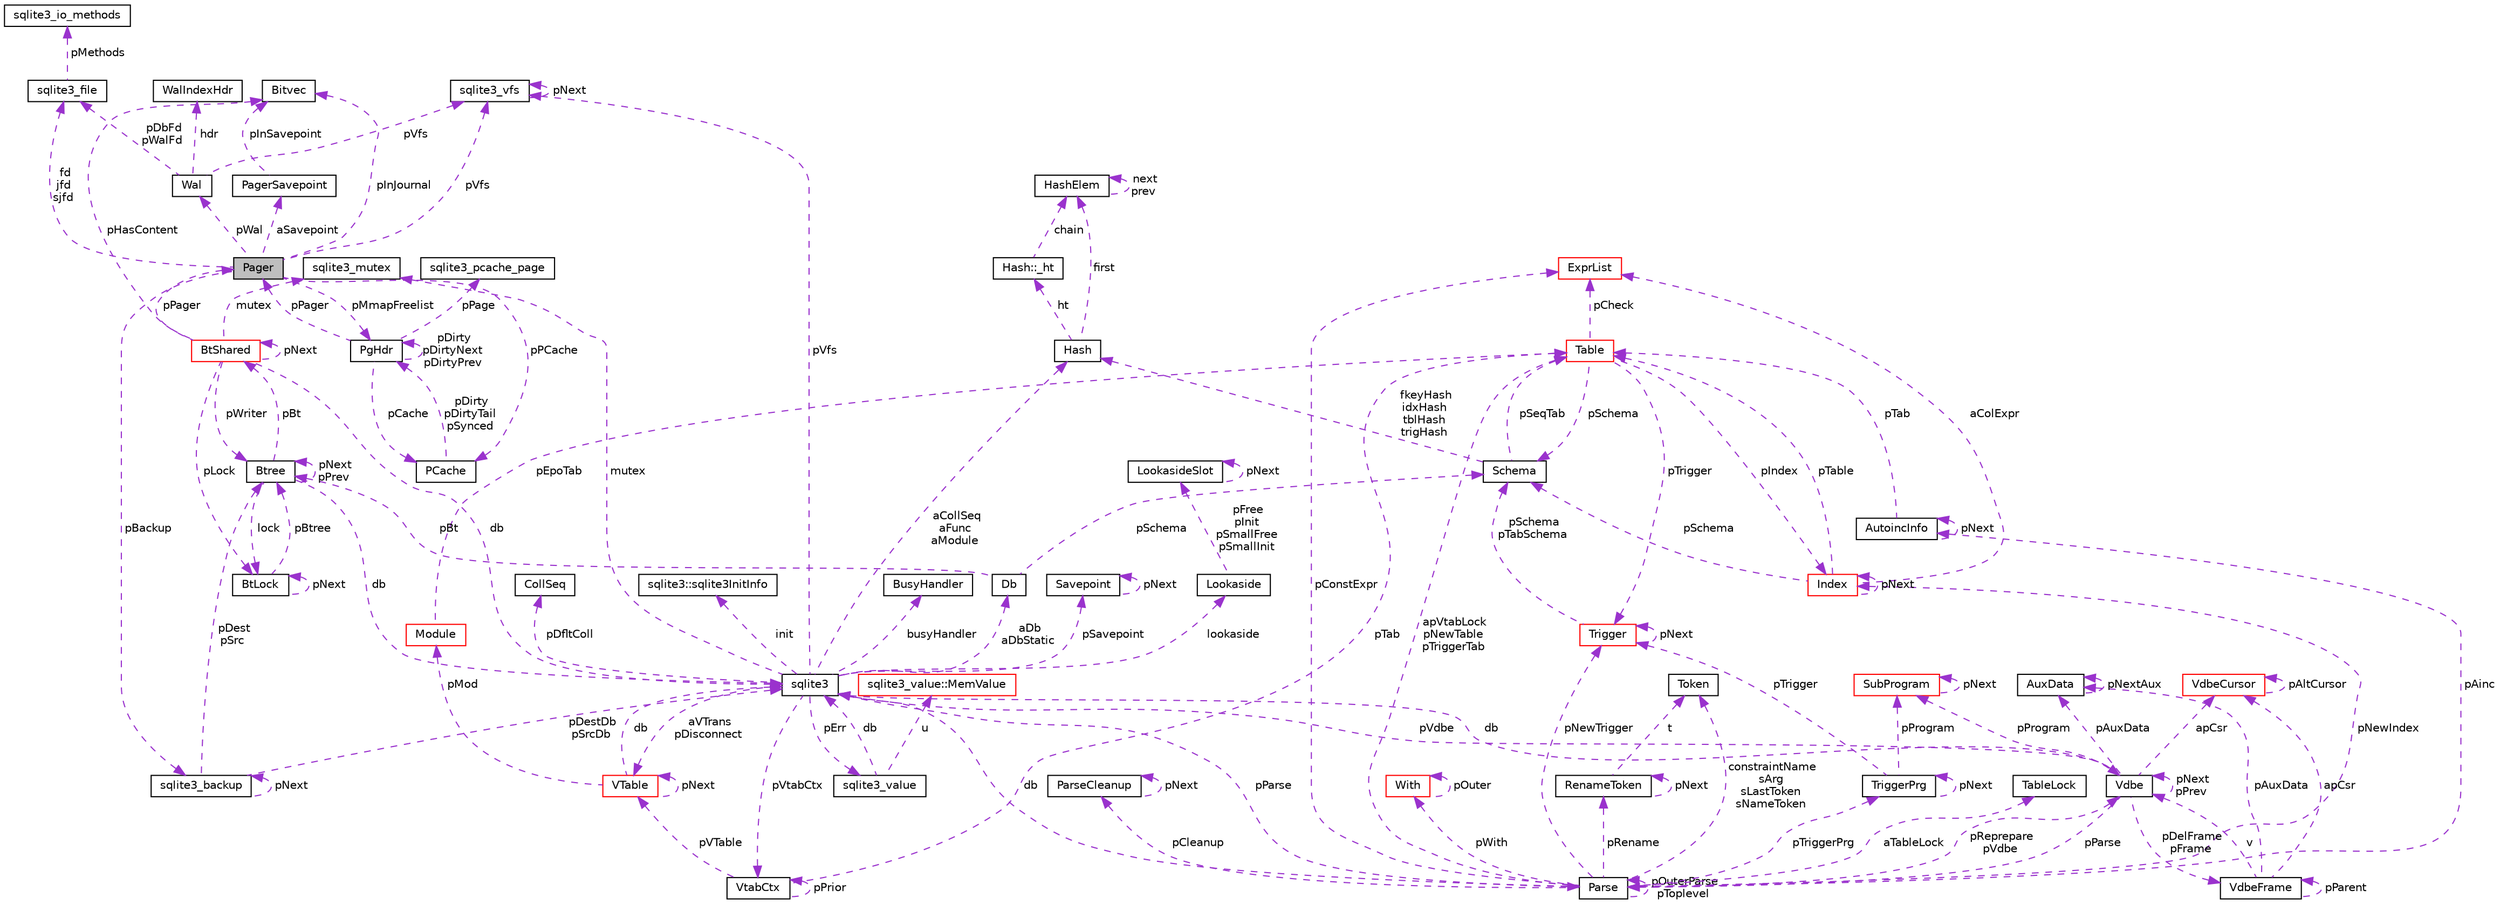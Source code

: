 digraph "Pager"
{
 // LATEX_PDF_SIZE
  edge [fontname="Helvetica",fontsize="10",labelfontname="Helvetica",labelfontsize="10"];
  node [fontname="Helvetica",fontsize="10",shape=record];
  Node1 [label="Pager",height=0.2,width=0.4,color="black", fillcolor="grey75", style="filled", fontcolor="black",tooltip=" "];
  Node2 -> Node1 [dir="back",color="darkorchid3",fontsize="10",style="dashed",label=" pVfs" ,fontname="Helvetica"];
  Node2 [label="sqlite3_vfs",height=0.2,width=0.4,color="black", fillcolor="white", style="filled",URL="$d3/d36/structsqlite3__vfs.html",tooltip=" "];
  Node2 -> Node2 [dir="back",color="darkorchid3",fontsize="10",style="dashed",label=" pNext" ,fontname="Helvetica"];
  Node3 -> Node1 [dir="back",color="darkorchid3",fontsize="10",style="dashed",label=" pInJournal" ,fontname="Helvetica"];
  Node3 [label="Bitvec",height=0.2,width=0.4,color="black", fillcolor="white", style="filled",URL="$db/d1b/sqlite3_8c.html#de/da7/structBitvec",tooltip=" "];
  Node4 -> Node1 [dir="back",color="darkorchid3",fontsize="10",style="dashed",label=" fd\njfd\nsjfd" ,fontname="Helvetica"];
  Node4 [label="sqlite3_file",height=0.2,width=0.4,color="black", fillcolor="white", style="filled",URL="$de/dd3/sqlite3_8h.html#db/db0/structsqlite3__file",tooltip=" "];
  Node5 -> Node4 [dir="back",color="darkorchid3",fontsize="10",style="dashed",label=" pMethods" ,fontname="Helvetica"];
  Node5 [label="sqlite3_io_methods",height=0.2,width=0.4,color="black", fillcolor="white", style="filled",URL="$d9/df3/structsqlite3__io__methods.html",tooltip=" "];
  Node6 -> Node1 [dir="back",color="darkorchid3",fontsize="10",style="dashed",label=" pBackup" ,fontname="Helvetica"];
  Node6 [label="sqlite3_backup",height=0.2,width=0.4,color="black", fillcolor="white", style="filled",URL="$db/d1b/sqlite3_8c.html#d4/da8/structsqlite3__backup",tooltip=" "];
  Node7 -> Node6 [dir="back",color="darkorchid3",fontsize="10",style="dashed",label=" pDestDb\npSrcDb" ,fontname="Helvetica"];
  Node7 [label="sqlite3",height=0.2,width=0.4,color="black", fillcolor="white", style="filled",URL="$d9/dcd/structsqlite3.html",tooltip=" "];
  Node2 -> Node7 [dir="back",color="darkorchid3",fontsize="10",style="dashed",label=" pVfs" ,fontname="Helvetica"];
  Node8 -> Node7 [dir="back",color="darkorchid3",fontsize="10",style="dashed",label=" pVdbe" ,fontname="Helvetica"];
  Node8 [label="Vdbe",height=0.2,width=0.4,color="black", fillcolor="white", style="filled",URL="$db/d1b/sqlite3_8c.html#de/d53/structVdbe",tooltip=" "];
  Node7 -> Node8 [dir="back",color="darkorchid3",fontsize="10",style="dashed",label=" db" ,fontname="Helvetica"];
  Node8 -> Node8 [dir="back",color="darkorchid3",fontsize="10",style="dashed",label=" pNext\npPrev" ,fontname="Helvetica"];
  Node9 -> Node8 [dir="back",color="darkorchid3",fontsize="10",style="dashed",label=" pParse" ,fontname="Helvetica"];
  Node9 [label="Parse",height=0.2,width=0.4,color="black", fillcolor="white", style="filled",URL="$db/d1b/sqlite3_8c.html#db/dbb/structParse",tooltip=" "];
  Node7 -> Node9 [dir="back",color="darkorchid3",fontsize="10",style="dashed",label=" db" ,fontname="Helvetica"];
  Node8 -> Node9 [dir="back",color="darkorchid3",fontsize="10",style="dashed",label=" pReprepare\npVdbe" ,fontname="Helvetica"];
  Node10 -> Node9 [dir="back",color="darkorchid3",fontsize="10",style="dashed",label=" pConstExpr" ,fontname="Helvetica"];
  Node10 [label="ExprList",height=0.2,width=0.4,color="red", fillcolor="white", style="filled",URL="$db/d1b/sqlite3_8c.html#d5/d5c/structExprList",tooltip=" "];
  Node36 -> Node9 [dir="back",color="darkorchid3",fontsize="10",style="dashed",label=" constraintName\nsArg\nsLastToken\nsNameToken" ,fontname="Helvetica"];
  Node36 [label="Token",height=0.2,width=0.4,color="black", fillcolor="white", style="filled",URL="$db/d1b/sqlite3_8c.html#df/dcd/structToken",tooltip=" "];
  Node37 -> Node9 [dir="back",color="darkorchid3",fontsize="10",style="dashed",label=" aTableLock" ,fontname="Helvetica"];
  Node37 [label="TableLock",height=0.2,width=0.4,color="black", fillcolor="white", style="filled",URL="$db/d1b/sqlite3_8c.html#d1/d79/structTableLock",tooltip=" "];
  Node38 -> Node9 [dir="back",color="darkorchid3",fontsize="10",style="dashed",label=" pAinc" ,fontname="Helvetica"];
  Node38 [label="AutoincInfo",height=0.2,width=0.4,color="black", fillcolor="white", style="filled",URL="$db/d1b/sqlite3_8c.html#db/d7b/structAutoincInfo",tooltip=" "];
  Node38 -> Node38 [dir="back",color="darkorchid3",fontsize="10",style="dashed",label=" pNext" ,fontname="Helvetica"];
  Node15 -> Node38 [dir="back",color="darkorchid3",fontsize="10",style="dashed",label=" pTab" ,fontname="Helvetica"];
  Node15 [label="Table",height=0.2,width=0.4,color="red", fillcolor="white", style="filled",URL="$db/d1b/sqlite3_8c.html#dc/dcb/structTable",tooltip=" "];
  Node17 -> Node15 [dir="back",color="darkorchid3",fontsize="10",style="dashed",label=" pIndex" ,fontname="Helvetica"];
  Node17 [label="Index",height=0.2,width=0.4,color="red", fillcolor="white", style="filled",URL="$db/d1b/sqlite3_8c.html#df/d86/structIndex",tooltip=" "];
  Node15 -> Node17 [dir="back",color="darkorchid3",fontsize="10",style="dashed",label=" pTable" ,fontname="Helvetica"];
  Node17 -> Node17 [dir="back",color="darkorchid3",fontsize="10",style="dashed",label=" pNext" ,fontname="Helvetica"];
  Node18 -> Node17 [dir="back",color="darkorchid3",fontsize="10",style="dashed",label=" pSchema" ,fontname="Helvetica"];
  Node18 [label="Schema",height=0.2,width=0.4,color="black", fillcolor="white", style="filled",URL="$db/d1b/sqlite3_8c.html#d8/db0/structSchema",tooltip=" "];
  Node19 -> Node18 [dir="back",color="darkorchid3",fontsize="10",style="dashed",label=" fkeyHash\nidxHash\ntblHash\ntrigHash" ,fontname="Helvetica"];
  Node19 [label="Hash",height=0.2,width=0.4,color="black", fillcolor="white", style="filled",URL="$db/d1b/sqlite3_8c.html#d1/dbe/structHash",tooltip=" "];
  Node20 -> Node19 [dir="back",color="darkorchid3",fontsize="10",style="dashed",label=" first" ,fontname="Helvetica"];
  Node20 [label="HashElem",height=0.2,width=0.4,color="black", fillcolor="white", style="filled",URL="$db/d1b/sqlite3_8c.html#da/d21/structHashElem",tooltip=" "];
  Node20 -> Node20 [dir="back",color="darkorchid3",fontsize="10",style="dashed",label=" next\nprev" ,fontname="Helvetica"];
  Node21 -> Node19 [dir="back",color="darkorchid3",fontsize="10",style="dashed",label=" ht" ,fontname="Helvetica"];
  Node21 [label="Hash::_ht",height=0.2,width=0.4,color="black", fillcolor="white", style="filled",URL="$db/d1b/sqlite3_8c.html#d7/d1f/structHash_1_1__ht",tooltip=" "];
  Node20 -> Node21 [dir="back",color="darkorchid3",fontsize="10",style="dashed",label=" chain" ,fontname="Helvetica"];
  Node15 -> Node18 [dir="back",color="darkorchid3",fontsize="10",style="dashed",label=" pSeqTab" ,fontname="Helvetica"];
  Node10 -> Node17 [dir="back",color="darkorchid3",fontsize="10",style="dashed",label=" aColExpr" ,fontname="Helvetica"];
  Node10 -> Node15 [dir="back",color="darkorchid3",fontsize="10",style="dashed",label=" pCheck" ,fontname="Helvetica"];
  Node22 -> Node15 [dir="back",color="darkorchid3",fontsize="10",style="dashed",label=" pTrigger" ,fontname="Helvetica"];
  Node22 [label="Trigger",height=0.2,width=0.4,color="red", fillcolor="white", style="filled",URL="$db/d1b/sqlite3_8c.html#dc/d15/structTrigger",tooltip=" "];
  Node18 -> Node22 [dir="back",color="darkorchid3",fontsize="10",style="dashed",label=" pSchema\npTabSchema" ,fontname="Helvetica"];
  Node22 -> Node22 [dir="back",color="darkorchid3",fontsize="10",style="dashed",label=" pNext" ,fontname="Helvetica"];
  Node18 -> Node15 [dir="back",color="darkorchid3",fontsize="10",style="dashed",label=" pSchema" ,fontname="Helvetica"];
  Node9 -> Node9 [dir="back",color="darkorchid3",fontsize="10",style="dashed",label=" pOuterParse\npToplevel" ,fontname="Helvetica"];
  Node15 -> Node9 [dir="back",color="darkorchid3",fontsize="10",style="dashed",label=" apVtabLock\npNewTable\npTriggerTab" ,fontname="Helvetica"];
  Node39 -> Node9 [dir="back",color="darkorchid3",fontsize="10",style="dashed",label=" pTriggerPrg" ,fontname="Helvetica"];
  Node39 [label="TriggerPrg",height=0.2,width=0.4,color="black", fillcolor="white", style="filled",URL="$db/d1b/sqlite3_8c.html#d9/d62/structTriggerPrg",tooltip=" "];
  Node22 -> Node39 [dir="back",color="darkorchid3",fontsize="10",style="dashed",label=" pTrigger" ,fontname="Helvetica"];
  Node39 -> Node39 [dir="back",color="darkorchid3",fontsize="10",style="dashed",label=" pNext" ,fontname="Helvetica"];
  Node40 -> Node39 [dir="back",color="darkorchid3",fontsize="10",style="dashed",label=" pProgram" ,fontname="Helvetica"];
  Node40 [label="SubProgram",height=0.2,width=0.4,color="red", fillcolor="white", style="filled",URL="$db/d1b/sqlite3_8c.html#de/d7a/structSubProgram",tooltip=" "];
  Node40 -> Node40 [dir="back",color="darkorchid3",fontsize="10",style="dashed",label=" pNext" ,fontname="Helvetica"];
  Node52 -> Node9 [dir="back",color="darkorchid3",fontsize="10",style="dashed",label=" pCleanup" ,fontname="Helvetica"];
  Node52 [label="ParseCleanup",height=0.2,width=0.4,color="black", fillcolor="white", style="filled",URL="$de/d52/structParseCleanup.html",tooltip=" "];
  Node52 -> Node52 [dir="back",color="darkorchid3",fontsize="10",style="dashed",label=" pNext" ,fontname="Helvetica"];
  Node17 -> Node9 [dir="back",color="darkorchid3",fontsize="10",style="dashed",label=" pNewIndex" ,fontname="Helvetica"];
  Node22 -> Node9 [dir="back",color="darkorchid3",fontsize="10",style="dashed",label=" pNewTrigger" ,fontname="Helvetica"];
  Node29 -> Node9 [dir="back",color="darkorchid3",fontsize="10",style="dashed",label=" pWith" ,fontname="Helvetica"];
  Node29 [label="With",height=0.2,width=0.4,color="red", fillcolor="white", style="filled",URL="$db/d1b/sqlite3_8c.html#df/d70/structWith",tooltip=" "];
  Node29 -> Node29 [dir="back",color="darkorchid3",fontsize="10",style="dashed",label=" pOuter" ,fontname="Helvetica"];
  Node53 -> Node9 [dir="back",color="darkorchid3",fontsize="10",style="dashed",label=" pRename" ,fontname="Helvetica"];
  Node53 [label="RenameToken",height=0.2,width=0.4,color="black", fillcolor="white", style="filled",URL="$db/d1b/sqlite3_8c.html#d7/db5/structRenameToken",tooltip=" "];
  Node36 -> Node53 [dir="back",color="darkorchid3",fontsize="10",style="dashed",label=" t" ,fontname="Helvetica"];
  Node53 -> Node53 [dir="back",color="darkorchid3",fontsize="10",style="dashed",label=" pNext" ,fontname="Helvetica"];
  Node54 -> Node8 [dir="back",color="darkorchid3",fontsize="10",style="dashed",label=" apCsr" ,fontname="Helvetica"];
  Node54 [label="VdbeCursor",height=0.2,width=0.4,color="red", fillcolor="white", style="filled",URL="$db/d1b/sqlite3_8c.html#d0/dd5/structVdbeCursor",tooltip=" "];
  Node54 -> Node54 [dir="back",color="darkorchid3",fontsize="10",style="dashed",label=" pAltCursor" ,fontname="Helvetica"];
  Node55 -> Node8 [dir="back",color="darkorchid3",fontsize="10",style="dashed",label=" pDelFrame\npFrame" ,fontname="Helvetica"];
  Node55 [label="VdbeFrame",height=0.2,width=0.4,color="black", fillcolor="white", style="filled",URL="$db/d1b/sqlite3_8c.html#df/db1/structVdbeFrame",tooltip=" "];
  Node8 -> Node55 [dir="back",color="darkorchid3",fontsize="10",style="dashed",label=" v" ,fontname="Helvetica"];
  Node55 -> Node55 [dir="back",color="darkorchid3",fontsize="10",style="dashed",label=" pParent" ,fontname="Helvetica"];
  Node54 -> Node55 [dir="back",color="darkorchid3",fontsize="10",style="dashed",label=" apCsr" ,fontname="Helvetica"];
  Node56 -> Node55 [dir="back",color="darkorchid3",fontsize="10",style="dashed",label=" pAuxData" ,fontname="Helvetica"];
  Node56 [label="AuxData",height=0.2,width=0.4,color="black", fillcolor="white", style="filled",URL="$d7/d4c/structAuxData.html",tooltip=" "];
  Node56 -> Node56 [dir="back",color="darkorchid3",fontsize="10",style="dashed",label=" pNextAux" ,fontname="Helvetica"];
  Node40 -> Node8 [dir="back",color="darkorchid3",fontsize="10",style="dashed",label=" pProgram" ,fontname="Helvetica"];
  Node56 -> Node8 [dir="back",color="darkorchid3",fontsize="10",style="dashed",label=" pAuxData" ,fontname="Helvetica"];
  Node46 -> Node7 [dir="back",color="darkorchid3",fontsize="10",style="dashed",label=" pDfltColl" ,fontname="Helvetica"];
  Node46 [label="CollSeq",height=0.2,width=0.4,color="black", fillcolor="white", style="filled",URL="$d1/d4e/structCollSeq.html",tooltip=" "];
  Node57 -> Node7 [dir="back",color="darkorchid3",fontsize="10",style="dashed",label=" mutex" ,fontname="Helvetica"];
  Node57 [label="sqlite3_mutex",height=0.2,width=0.4,color="black", fillcolor="white", style="filled",URL="$db/d1b/sqlite3_8c.html#d5/d3c/structsqlite3__mutex",tooltip=" "];
  Node58 -> Node7 [dir="back",color="darkorchid3",fontsize="10",style="dashed",label=" aDb\naDbStatic" ,fontname="Helvetica"];
  Node58 [label="Db",height=0.2,width=0.4,color="black", fillcolor="white", style="filled",URL="$db/d1b/sqlite3_8c.html#d2/d6b/structDb",tooltip=" "];
  Node59 -> Node58 [dir="back",color="darkorchid3",fontsize="10",style="dashed",label=" pBt" ,fontname="Helvetica"];
  Node59 [label="Btree",height=0.2,width=0.4,color="black", fillcolor="white", style="filled",URL="$db/d1b/sqlite3_8c.html#dd/db3/structBtree",tooltip=" "];
  Node7 -> Node59 [dir="back",color="darkorchid3",fontsize="10",style="dashed",label=" db" ,fontname="Helvetica"];
  Node60 -> Node59 [dir="back",color="darkorchid3",fontsize="10",style="dashed",label=" pBt" ,fontname="Helvetica"];
  Node60 [label="BtShared",height=0.2,width=0.4,color="red", fillcolor="white", style="filled",URL="$d4/da0/structBtShared.html",tooltip=" "];
  Node1 -> Node60 [dir="back",color="darkorchid3",fontsize="10",style="dashed",label=" pPager" ,fontname="Helvetica"];
  Node7 -> Node60 [dir="back",color="darkorchid3",fontsize="10",style="dashed",label=" db" ,fontname="Helvetica"];
  Node57 -> Node60 [dir="back",color="darkorchid3",fontsize="10",style="dashed",label=" mutex" ,fontname="Helvetica"];
  Node3 -> Node60 [dir="back",color="darkorchid3",fontsize="10",style="dashed",label=" pHasContent" ,fontname="Helvetica"];
  Node60 -> Node60 [dir="back",color="darkorchid3",fontsize="10",style="dashed",label=" pNext" ,fontname="Helvetica"];
  Node64 -> Node60 [dir="back",color="darkorchid3",fontsize="10",style="dashed",label=" pLock" ,fontname="Helvetica"];
  Node64 [label="BtLock",height=0.2,width=0.4,color="black", fillcolor="white", style="filled",URL="$db/d1b/sqlite3_8c.html#db/dc1/structBtLock",tooltip=" "];
  Node59 -> Node64 [dir="back",color="darkorchid3",fontsize="10",style="dashed",label=" pBtree" ,fontname="Helvetica"];
  Node64 -> Node64 [dir="back",color="darkorchid3",fontsize="10",style="dashed",label=" pNext" ,fontname="Helvetica"];
  Node59 -> Node60 [dir="back",color="darkorchid3",fontsize="10",style="dashed",label=" pWriter" ,fontname="Helvetica"];
  Node59 -> Node59 [dir="back",color="darkorchid3",fontsize="10",style="dashed",label=" pNext\npPrev" ,fontname="Helvetica"];
  Node64 -> Node59 [dir="back",color="darkorchid3",fontsize="10",style="dashed",label=" lock" ,fontname="Helvetica"];
  Node18 -> Node58 [dir="back",color="darkorchid3",fontsize="10",style="dashed",label=" pSchema" ,fontname="Helvetica"];
  Node65 -> Node7 [dir="back",color="darkorchid3",fontsize="10",style="dashed",label=" init" ,fontname="Helvetica"];
  Node65 [label="sqlite3::sqlite3InitInfo",height=0.2,width=0.4,color="black", fillcolor="white", style="filled",URL="$d9/dcd/structsqlite3.html#df/d52/structsqlite3_1_1sqlite3InitInfo",tooltip=" "];
  Node9 -> Node7 [dir="back",color="darkorchid3",fontsize="10",style="dashed",label=" pParse" ,fontname="Helvetica"];
  Node44 -> Node7 [dir="back",color="darkorchid3",fontsize="10",style="dashed",label=" pErr" ,fontname="Helvetica"];
  Node44 [label="sqlite3_value",height=0.2,width=0.4,color="black", fillcolor="white", style="filled",URL="$d0/d9c/structsqlite3__value.html",tooltip=" "];
  Node45 -> Node44 [dir="back",color="darkorchid3",fontsize="10",style="dashed",label=" u" ,fontname="Helvetica"];
  Node45 [label="sqlite3_value::MemValue",height=0.2,width=0.4,color="red", fillcolor="white", style="filled",URL="$d0/d9c/structsqlite3__value.html#d5/da9/unionsqlite3__value_1_1MemValue",tooltip=" "];
  Node7 -> Node44 [dir="back",color="darkorchid3",fontsize="10",style="dashed",label=" db" ,fontname="Helvetica"];
  Node66 -> Node7 [dir="back",color="darkorchid3",fontsize="10",style="dashed",label=" lookaside" ,fontname="Helvetica"];
  Node66 [label="Lookaside",height=0.2,width=0.4,color="black", fillcolor="white", style="filled",URL="$db/d1b/sqlite3_8c.html#d9/d54/structLookaside",tooltip=" "];
  Node67 -> Node66 [dir="back",color="darkorchid3",fontsize="10",style="dashed",label=" pFree\npInit\npSmallFree\npSmallInit" ,fontname="Helvetica"];
  Node67 [label="LookasideSlot",height=0.2,width=0.4,color="black", fillcolor="white", style="filled",URL="$db/d1b/sqlite3_8c.html#d1/de0/structLookasideSlot",tooltip=" "];
  Node67 -> Node67 [dir="back",color="darkorchid3",fontsize="10",style="dashed",label=" pNext" ,fontname="Helvetica"];
  Node19 -> Node7 [dir="back",color="darkorchid3",fontsize="10",style="dashed",label=" aCollSeq\naFunc\naModule" ,fontname="Helvetica"];
  Node68 -> Node7 [dir="back",color="darkorchid3",fontsize="10",style="dashed",label=" pVtabCtx" ,fontname="Helvetica"];
  Node68 [label="VtabCtx",height=0.2,width=0.4,color="black", fillcolor="white", style="filled",URL="$db/d1b/sqlite3_8c.html#d3/d4f/structVtabCtx",tooltip=" "];
  Node47 -> Node68 [dir="back",color="darkorchid3",fontsize="10",style="dashed",label=" pVTable" ,fontname="Helvetica"];
  Node47 [label="VTable",height=0.2,width=0.4,color="red", fillcolor="white", style="filled",URL="$db/d1b/sqlite3_8c.html#d9/dde/structVTable",tooltip=" "];
  Node7 -> Node47 [dir="back",color="darkorchid3",fontsize="10",style="dashed",label=" db" ,fontname="Helvetica"];
  Node48 -> Node47 [dir="back",color="darkorchid3",fontsize="10",style="dashed",label=" pMod" ,fontname="Helvetica"];
  Node48 [label="Module",height=0.2,width=0.4,color="red", fillcolor="white", style="filled",URL="$d0/dc5/structModule.html",tooltip=" "];
  Node15 -> Node48 [dir="back",color="darkorchid3",fontsize="10",style="dashed",label=" pEpoTab" ,fontname="Helvetica"];
  Node47 -> Node47 [dir="back",color="darkorchid3",fontsize="10",style="dashed",label=" pNext" ,fontname="Helvetica"];
  Node15 -> Node68 [dir="back",color="darkorchid3",fontsize="10",style="dashed",label=" pTab" ,fontname="Helvetica"];
  Node68 -> Node68 [dir="back",color="darkorchid3",fontsize="10",style="dashed",label=" pPrior" ,fontname="Helvetica"];
  Node47 -> Node7 [dir="back",color="darkorchid3",fontsize="10",style="dashed",label=" aVTrans\npDisconnect" ,fontname="Helvetica"];
  Node69 -> Node7 [dir="back",color="darkorchid3",fontsize="10",style="dashed",label=" busyHandler" ,fontname="Helvetica"];
  Node69 [label="BusyHandler",height=0.2,width=0.4,color="black", fillcolor="white", style="filled",URL="$dc/d2e/structBusyHandler.html",tooltip=" "];
  Node70 -> Node7 [dir="back",color="darkorchid3",fontsize="10",style="dashed",label=" pSavepoint" ,fontname="Helvetica"];
  Node70 [label="Savepoint",height=0.2,width=0.4,color="black", fillcolor="white", style="filled",URL="$db/d1b/sqlite3_8c.html#d3/d2f/structSavepoint",tooltip=" "];
  Node70 -> Node70 [dir="back",color="darkorchid3",fontsize="10",style="dashed",label=" pNext" ,fontname="Helvetica"];
  Node59 -> Node6 [dir="back",color="darkorchid3",fontsize="10",style="dashed",label=" pDest\npSrc" ,fontname="Helvetica"];
  Node6 -> Node6 [dir="back",color="darkorchid3",fontsize="10",style="dashed",label=" pNext" ,fontname="Helvetica"];
  Node71 -> Node1 [dir="back",color="darkorchid3",fontsize="10",style="dashed",label=" aSavepoint" ,fontname="Helvetica"];
  Node71 [label="PagerSavepoint",height=0.2,width=0.4,color="black", fillcolor="white", style="filled",URL="$db/d1b/sqlite3_8c.html#d6/dfd/structPagerSavepoint",tooltip=" "];
  Node3 -> Node71 [dir="back",color="darkorchid3",fontsize="10",style="dashed",label=" pInSavepoint" ,fontname="Helvetica"];
  Node72 -> Node1 [dir="back",color="darkorchid3",fontsize="10",style="dashed",label=" pMmapFreelist" ,fontname="Helvetica"];
  Node72 [label="PgHdr",height=0.2,width=0.4,color="black", fillcolor="white", style="filled",URL="$db/d1b/sqlite3_8c.html#dc/dea/structPgHdr",tooltip=" "];
  Node73 -> Node72 [dir="back",color="darkorchid3",fontsize="10",style="dashed",label=" pPage" ,fontname="Helvetica"];
  Node73 [label="sqlite3_pcache_page",height=0.2,width=0.4,color="black", fillcolor="white", style="filled",URL="$de/dd3/sqlite3_8h.html#d8/d72/structsqlite3__pcache__page",tooltip=" "];
  Node74 -> Node72 [dir="back",color="darkorchid3",fontsize="10",style="dashed",label=" pCache" ,fontname="Helvetica"];
  Node74 [label="PCache",height=0.2,width=0.4,color="black", fillcolor="white", style="filled",URL="$d5/dd2/structPCache.html",tooltip=" "];
  Node72 -> Node74 [dir="back",color="darkorchid3",fontsize="10",style="dashed",label=" pDirty\npDirtyTail\npSynced" ,fontname="Helvetica"];
  Node72 -> Node72 [dir="back",color="darkorchid3",fontsize="10",style="dashed",label=" pDirty\npDirtyNext\npDirtyPrev" ,fontname="Helvetica"];
  Node1 -> Node72 [dir="back",color="darkorchid3",fontsize="10",style="dashed",label=" pPager" ,fontname="Helvetica"];
  Node74 -> Node1 [dir="back",color="darkorchid3",fontsize="10",style="dashed",label=" pPCache" ,fontname="Helvetica"];
  Node75 -> Node1 [dir="back",color="darkorchid3",fontsize="10",style="dashed",label=" pWal" ,fontname="Helvetica"];
  Node75 [label="Wal",height=0.2,width=0.4,color="black", fillcolor="white", style="filled",URL="$db/d1b/sqlite3_8c.html#dc/deb/structWal",tooltip=" "];
  Node2 -> Node75 [dir="back",color="darkorchid3",fontsize="10",style="dashed",label=" pVfs" ,fontname="Helvetica"];
  Node4 -> Node75 [dir="back",color="darkorchid3",fontsize="10",style="dashed",label=" pDbFd\npWalFd" ,fontname="Helvetica"];
  Node76 -> Node75 [dir="back",color="darkorchid3",fontsize="10",style="dashed",label=" hdr" ,fontname="Helvetica"];
  Node76 [label="WalIndexHdr",height=0.2,width=0.4,color="black", fillcolor="white", style="filled",URL="$db/d1b/sqlite3_8c.html#dc/d38/structWalIndexHdr",tooltip=" "];
}
